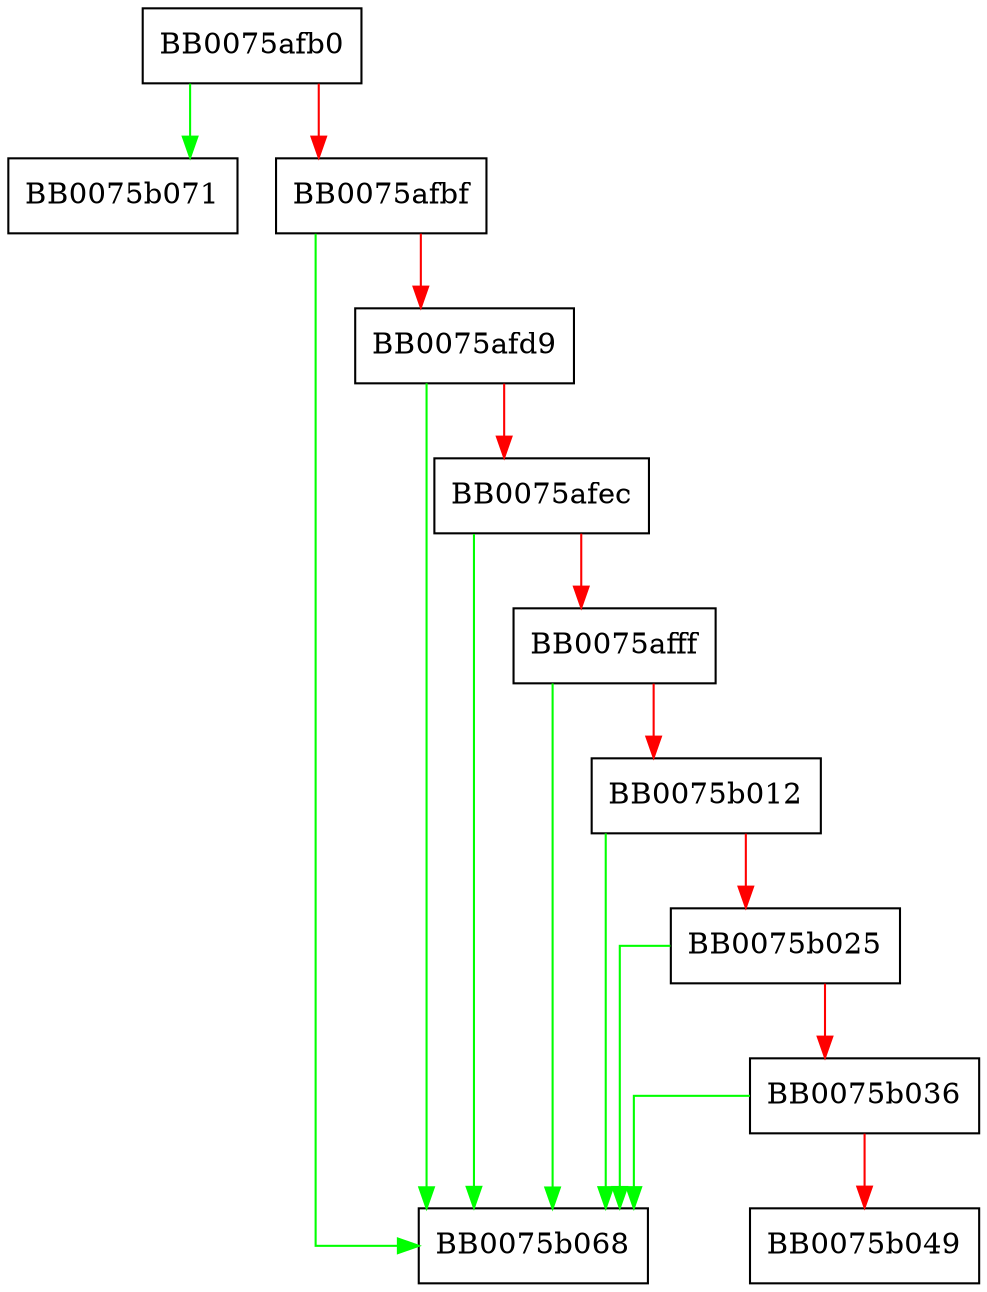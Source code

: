 digraph engine_load_dynamic_int {
  node [shape="box"];
  graph [splines=ortho];
  BB0075afb0 -> BB0075b071 [color="green"];
  BB0075afb0 -> BB0075afbf [color="red"];
  BB0075afbf -> BB0075b068 [color="green"];
  BB0075afbf -> BB0075afd9 [color="red"];
  BB0075afd9 -> BB0075b068 [color="green"];
  BB0075afd9 -> BB0075afec [color="red"];
  BB0075afec -> BB0075b068 [color="green"];
  BB0075afec -> BB0075afff [color="red"];
  BB0075afff -> BB0075b068 [color="green"];
  BB0075afff -> BB0075b012 [color="red"];
  BB0075b012 -> BB0075b068 [color="green"];
  BB0075b012 -> BB0075b025 [color="red"];
  BB0075b025 -> BB0075b068 [color="green"];
  BB0075b025 -> BB0075b036 [color="red"];
  BB0075b036 -> BB0075b068 [color="green"];
  BB0075b036 -> BB0075b049 [color="red"];
}
